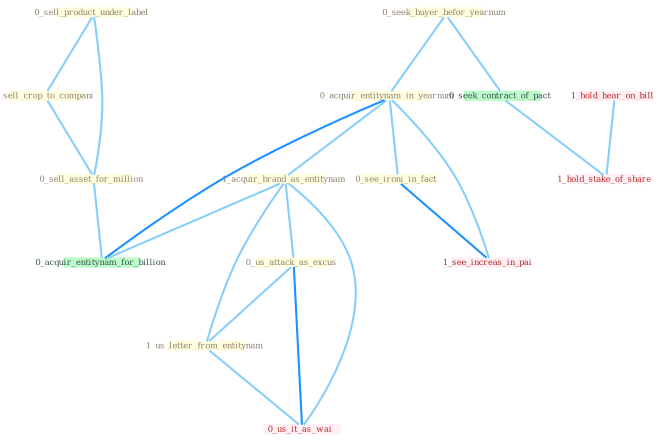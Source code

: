 Graph G{ 
    node
    [shape=polygon,style=filled,width=.5,height=.06,color="#BDFCC9",fixedsize=true,fontsize=4,
    fontcolor="#2f4f4f"];
    {node
    [color="#ffffe0", fontcolor="#8b7d6b"] "0_sell_product_under_label " "0_seek_buyer_befor_yearnum " "0_acquir_entitynam_in_yearnum " "1_acquir_brand_as_entitynam " "0_see_ironi_in_fact " "0_sell_crop_to_compani " "0_us_attack_as_excus " "1_us_letter_from_entitynam " "0_sell_asset_for_million "}
{node [color="#fff0f5", fontcolor="#b22222"] "0_us_it_as_wai " "1_see_increas_in_pai " "1_hold_hear_on_bill " "1_hold_stake_of_share "}
edge [color="#B0E2FF"];

	"0_sell_product_under_label " -- "0_sell_crop_to_compani " [w="1", color="#87cefa" ];
	"0_sell_product_under_label " -- "0_sell_asset_for_million " [w="1", color="#87cefa" ];
	"0_seek_buyer_befor_yearnum " -- "0_acquir_entitynam_in_yearnum " [w="1", color="#87cefa" ];
	"0_seek_buyer_befor_yearnum " -- "0_seek_contract_of_pact " [w="1", color="#87cefa" ];
	"0_acquir_entitynam_in_yearnum " -- "1_acquir_brand_as_entitynam " [w="1", color="#87cefa" ];
	"0_acquir_entitynam_in_yearnum " -- "0_see_ironi_in_fact " [w="1", color="#87cefa" ];
	"0_acquir_entitynam_in_yearnum " -- "0_acquir_entitynam_for_billion " [w="2", color="#1e90ff" , len=0.8];
	"0_acquir_entitynam_in_yearnum " -- "1_see_increas_in_pai " [w="1", color="#87cefa" ];
	"1_acquir_brand_as_entitynam " -- "0_us_attack_as_excus " [w="1", color="#87cefa" ];
	"1_acquir_brand_as_entitynam " -- "1_us_letter_from_entitynam " [w="1", color="#87cefa" ];
	"1_acquir_brand_as_entitynam " -- "0_us_it_as_wai " [w="1", color="#87cefa" ];
	"1_acquir_brand_as_entitynam " -- "0_acquir_entitynam_for_billion " [w="1", color="#87cefa" ];
	"0_see_ironi_in_fact " -- "1_see_increas_in_pai " [w="2", color="#1e90ff" , len=0.8];
	"0_sell_crop_to_compani " -- "0_sell_asset_for_million " [w="1", color="#87cefa" ];
	"0_us_attack_as_excus " -- "1_us_letter_from_entitynam " [w="1", color="#87cefa" ];
	"0_us_attack_as_excus " -- "0_us_it_as_wai " [w="2", color="#1e90ff" , len=0.8];
	"1_us_letter_from_entitynam " -- "0_us_it_as_wai " [w="1", color="#87cefa" ];
	"0_sell_asset_for_million " -- "0_acquir_entitynam_for_billion " [w="1", color="#87cefa" ];
	"0_seek_contract_of_pact " -- "1_hold_stake_of_share " [w="1", color="#87cefa" ];
	"1_hold_hear_on_bill " -- "1_hold_stake_of_share " [w="1", color="#87cefa" ];
}
